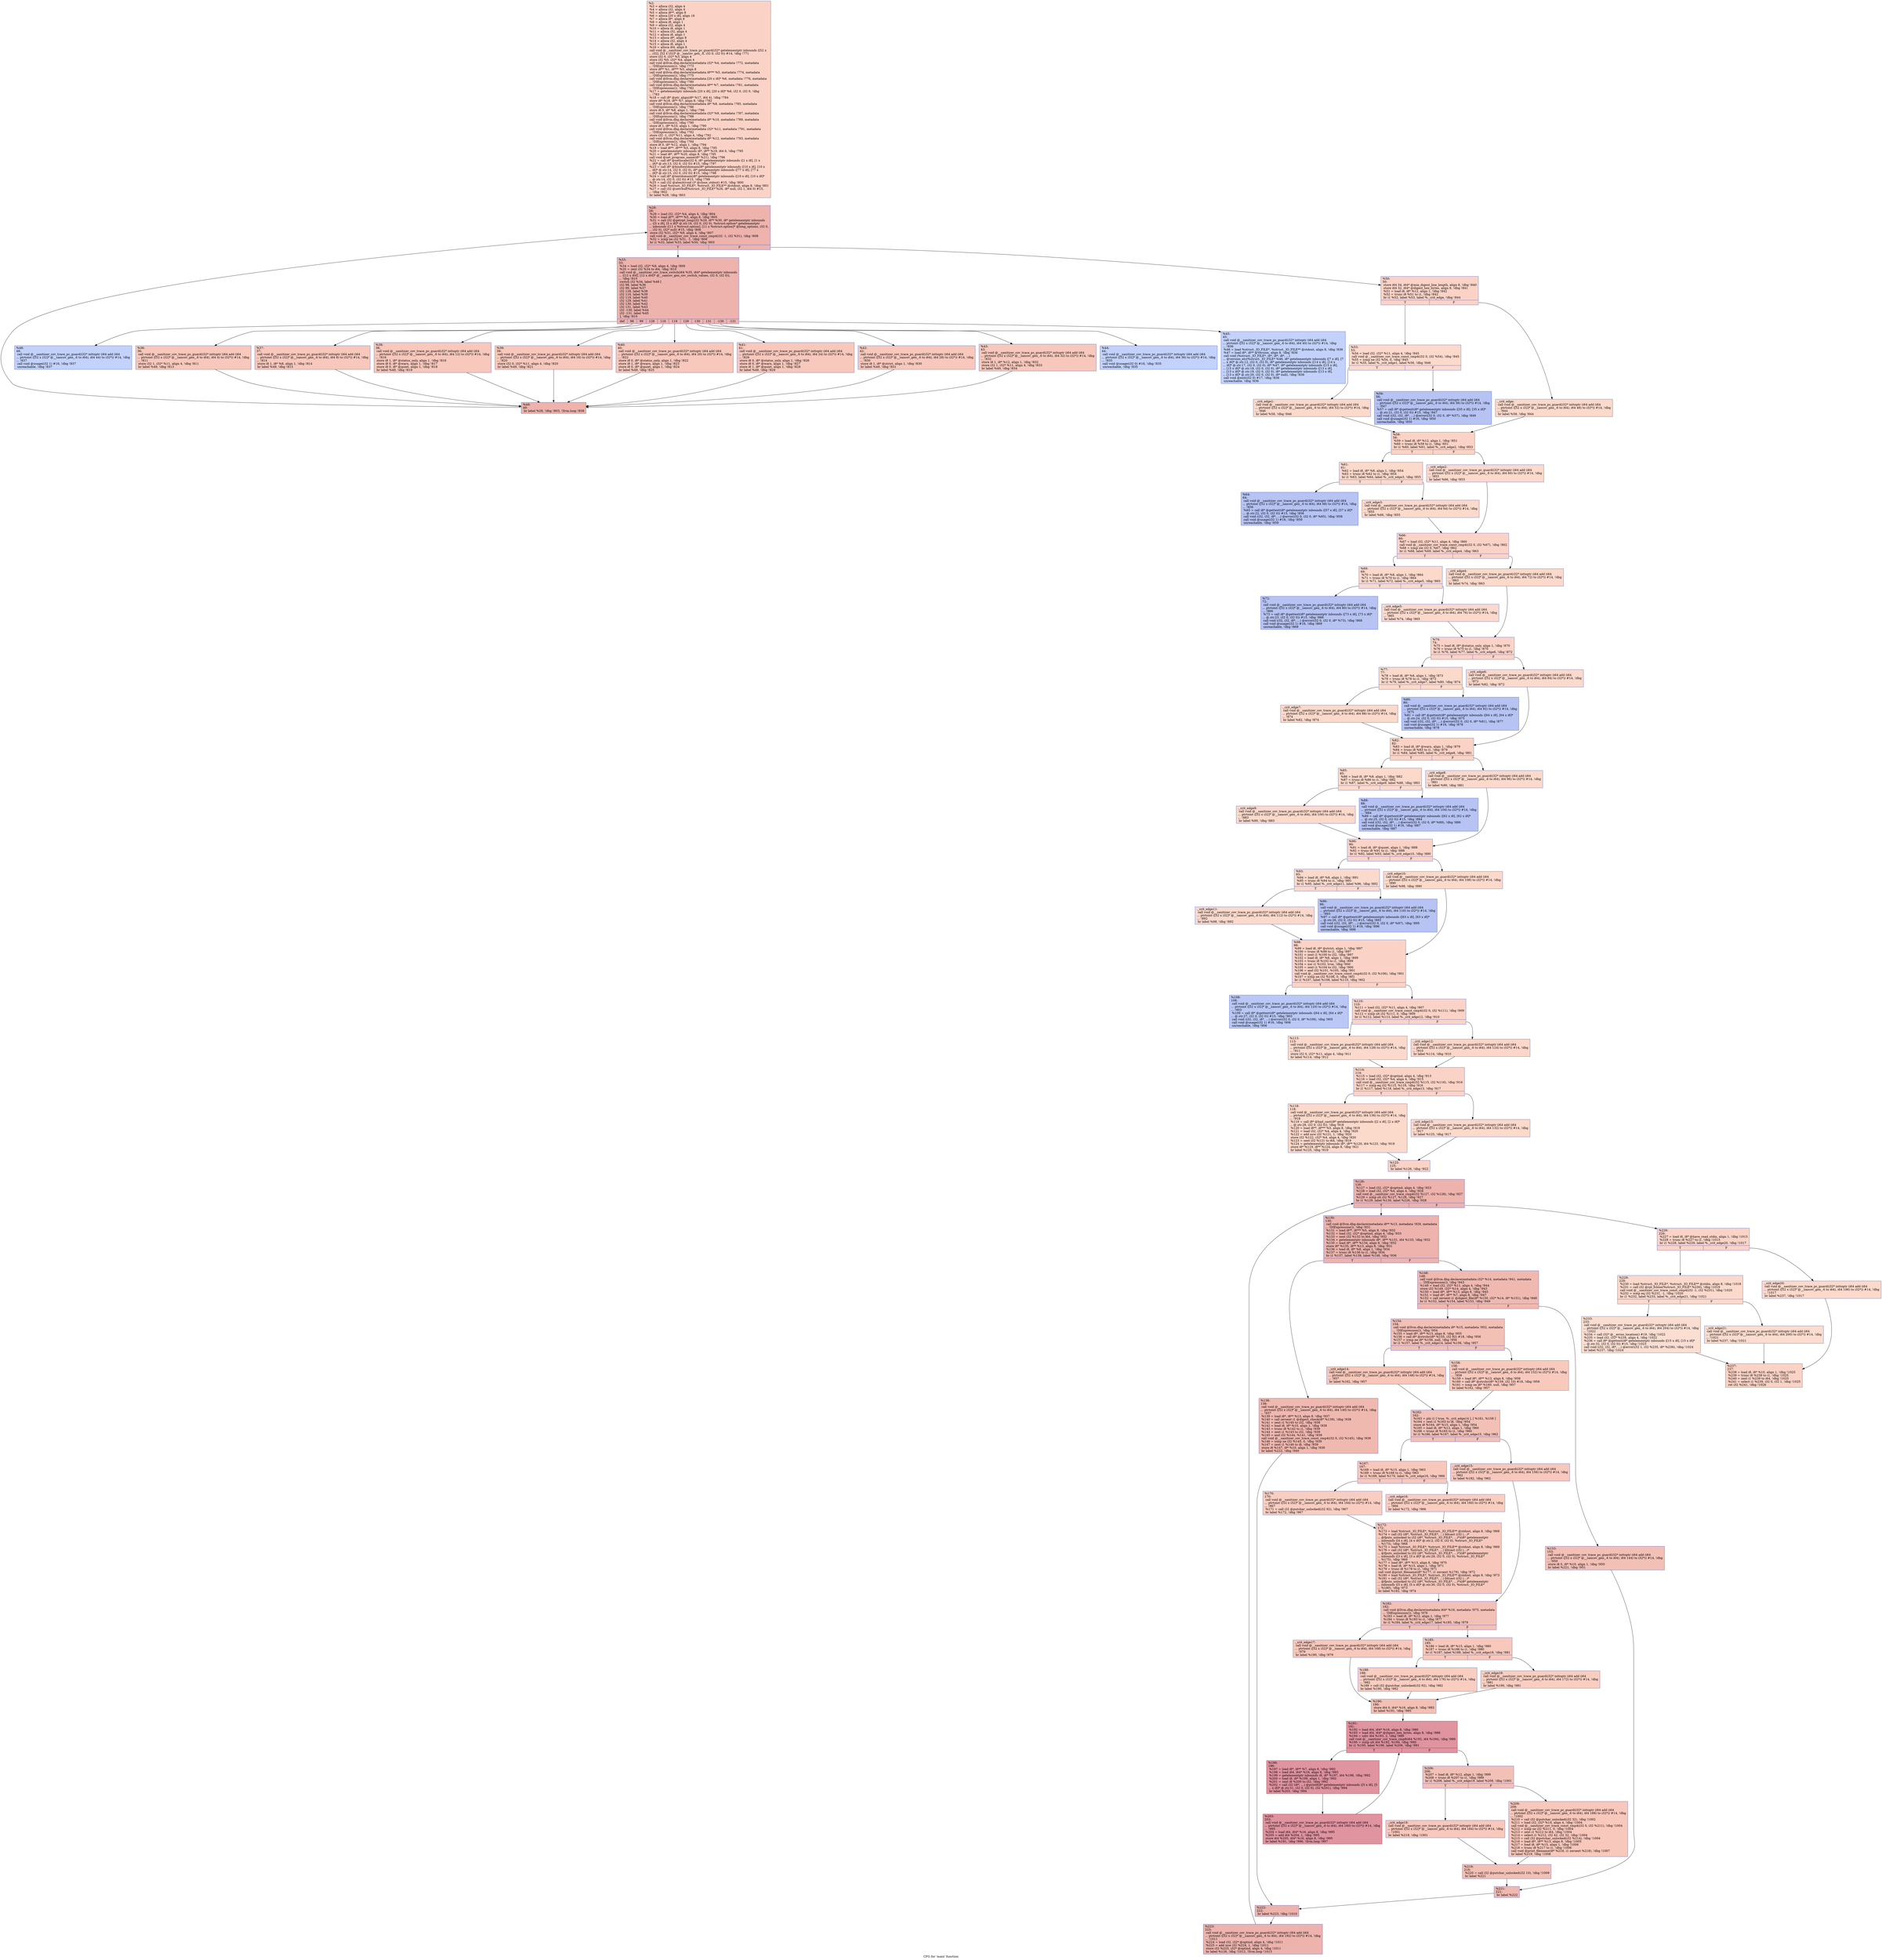 digraph "CFG for 'main' function" {
	label="CFG for 'main' function";

	Node0x55555569ff10 [shape=record,color="#3d50c3ff", style=filled, fillcolor="#f59c7d70",label="{%2:\l  %3 = alloca i32, align 4\l  %4 = alloca i32, align 4\l  %5 = alloca i8**, align 8\l  %6 = alloca [20 x i8], align 16\l  %7 = alloca i8*, align 8\l  %8 = alloca i8, align 1\l  %9 = alloca i32, align 4\l  %10 = alloca i8, align 1\l  %11 = alloca i32, align 4\l  %12 = alloca i8, align 1\l  %13 = alloca i8*, align 8\l  %14 = alloca i32, align 4\l  %15 = alloca i8, align 1\l  %16 = alloca i64, align 8\l  call void @__sanitizer_cov_trace_pc_guard(i32* getelementptr inbounds ([52 x\l... i32], [52 x i32]* @__sancov_gen_.6, i32 0, i32 0)) #14, !dbg !771\l  store i32 0, i32* %3, align 4\l  store i32 %0, i32* %4, align 4\l  call void @llvm.dbg.declare(metadata i32* %4, metadata !772, metadata\l... !DIExpression()), !dbg !773\l  store i8** %1, i8*** %5, align 8\l  call void @llvm.dbg.declare(metadata i8*** %5, metadata !774, metadata\l... !DIExpression()), !dbg !775\l  call void @llvm.dbg.declare(metadata [20 x i8]* %6, metadata !776, metadata\l... !DIExpression()), !dbg !780\l  call void @llvm.dbg.declare(metadata i8** %7, metadata !781, metadata\l... !DIExpression()), !dbg !782\l  %17 = getelementptr inbounds [20 x i8], [20 x i8]* %6, i32 0, i32 0, !dbg\l... !783\l  %18 = call i8* @ptr_align(i8* %17, i64 4), !dbg !784\l  store i8* %18, i8** %7, align 8, !dbg !782\l  call void @llvm.dbg.declare(metadata i8* %8, metadata !785, metadata\l... !DIExpression()), !dbg !786\l  store i8 0, i8* %8, align 1, !dbg !786\l  call void @llvm.dbg.declare(metadata i32* %9, metadata !787, metadata\l... !DIExpression()), !dbg !788\l  call void @llvm.dbg.declare(metadata i8* %10, metadata !789, metadata\l... !DIExpression()), !dbg !790\l  store i8 1, i8* %10, align 1, !dbg !790\l  call void @llvm.dbg.declare(metadata i32* %11, metadata !791, metadata\l... !DIExpression()), !dbg !792\l  store i32 -1, i32* %11, align 4, !dbg !792\l  call void @llvm.dbg.declare(metadata i8* %12, metadata !793, metadata\l... !DIExpression()), !dbg !794\l  store i8 0, i8* %12, align 1, !dbg !794\l  %19 = load i8**, i8*** %5, align 8, !dbg !795\l  %20 = getelementptr inbounds i8*, i8** %19, i64 0, !dbg !795\l  %21 = load i8*, i8** %20, align 8, !dbg !795\l  call void @set_program_name(i8* %21), !dbg !796\l  %22 = call i8* @setlocale(i32 6, i8* getelementptr inbounds ([1 x i8], [1 x\l... i8]* @.str.13, i32 0, i32 0)) #15, !dbg !797\l  %23 = call i8* @bindtextdomain(i8* getelementptr inbounds ([10 x i8], [10 x\l... i8]* @.str.14, i32 0, i32 0), i8* getelementptr inbounds ([77 x i8], [77 x\l... i8]* @.str.15, i32 0, i32 0)) #15, !dbg !798\l  %24 = call i8* @textdomain(i8* getelementptr inbounds ([10 x i8], [10 x i8]*\l... @.str.14, i32 0, i32 0)) #15, !dbg !799\l  %25 = call i32 @atexit(void ()* @close_stdout) #15, !dbg !800\l  %26 = load %struct._IO_FILE*, %struct._IO_FILE** @stdout, align 8, !dbg !801\l  %27 = call i32 @setvbuf(%struct._IO_FILE* %26, i8* null, i32 1, i64 0) #15,\l... !dbg !802\l  br label %28, !dbg !803\l}"];
	Node0x55555569ff10 -> Node0x5555556a0470;
	Node0x5555556a0470 [shape=record,color="#3d50c3ff", style=filled, fillcolor="#d6524470",label="{%28:\l28:                                               \l  %29 = load i32, i32* %4, align 4, !dbg !804\l  %30 = load i8**, i8*** %5, align 8, !dbg !805\l  %31 = call i32 @getopt_long(i32 %29, i8** %30, i8* getelementptr inbounds\l... ([5 x i8], [5 x i8]* @.str.16, i32 0, i32 0), %struct.option* getelementptr\l... inbounds ([11 x %struct.option], [11 x %struct.option]* @long_options, i32 0,\l... i32 0), i32* null) #15, !dbg !806\l  store i32 %31, i32* %9, align 4, !dbg !807\l  call void @__sanitizer_cov_trace_const_cmp4(i32 -1, i32 %31), !dbg !808\l  %32 = icmp ne i32 %31, -1, !dbg !808\l  br i1 %32, label %33, label %50, !dbg !803\l|{<s0>T|<s1>F}}"];
	Node0x5555556a0470:s0 -> Node0x5555556a04c0;
	Node0x5555556a0470:s1 -> Node0x5555556a08d0;
	Node0x5555556a04c0 [shape=record,color="#3d50c3ff", style=filled, fillcolor="#d6524470",label="{%33:\l33:                                               \l  %34 = load i32, i32* %9, align 4, !dbg !809\l  %35 = zext i32 %34 to i64, !dbg !810\l  call void @__sanitizer_cov_trace_switch(i64 %35, i64* getelementptr inbounds\l... ([12 x i64], [12 x i64]* @__sancov_gen_cov_switch_values, i32 0, i32 0)),\l... !dbg !810\l  switch i32 %34, label %48 [\l    i32 98, label %36\l    i32 99, label %37\l    i32 128, label %38\l    i32 116, label %39\l    i32 119, label %40\l    i32 129, label %41\l    i32 130, label %42\l    i32 131, label %43\l    i32 -130, label %44\l    i32 -131, label %45\l  ], !dbg !810\l|{<s0>def|<s1>98|<s2>99|<s3>128|<s4>116|<s5>119|<s6>129|<s7>130|<s8>131|<s9>-130|<s10>-131}}"];
	Node0x5555556a04c0:s0 -> Node0x5555556a0830;
	Node0x5555556a04c0:s1 -> Node0x5555556a0510;
	Node0x5555556a04c0:s2 -> Node0x5555556a0560;
	Node0x5555556a04c0:s3 -> Node0x5555556a05b0;
	Node0x5555556a04c0:s4 -> Node0x5555556a0600;
	Node0x5555556a04c0:s5 -> Node0x5555556a0650;
	Node0x5555556a04c0:s6 -> Node0x5555556a06a0;
	Node0x5555556a04c0:s7 -> Node0x5555556a06f0;
	Node0x5555556a04c0:s8 -> Node0x5555556a0740;
	Node0x5555556a04c0:s9 -> Node0x5555556a0790;
	Node0x5555556a04c0:s10 -> Node0x5555556a07e0;
	Node0x5555556a0510 [shape=record,color="#3d50c3ff", style=filled, fillcolor="#ed836670",label="{%36:\l36:                                               \l  call void @__sanitizer_cov_trace_pc_guard(i32* inttoptr (i64 add (i64\l... ptrtoint ([52 x i32]* @__sancov_gen_.6 to i64), i64 4) to i32*)) #14, !dbg\l... !811\l  store i32 1, i32* %11, align 4, !dbg !811\l  br label %49, !dbg !813\l}"];
	Node0x5555556a0510 -> Node0x5555556a0880;
	Node0x5555556a0560 [shape=record,color="#3d50c3ff", style=filled, fillcolor="#ed836670",label="{%37:\l37:                                               \l  call void @__sanitizer_cov_trace_pc_guard(i32* inttoptr (i64 add (i64\l... ptrtoint ([52 x i32]* @__sancov_gen_.6 to i64), i64 8) to i32*)) #14, !dbg\l... !814\l  store i8 1, i8* %8, align 1, !dbg !814\l  br label %49, !dbg !815\l}"];
	Node0x5555556a0560 -> Node0x5555556a0880;
	Node0x5555556a05b0 [shape=record,color="#3d50c3ff", style=filled, fillcolor="#ed836670",label="{%38:\l38:                                               \l  call void @__sanitizer_cov_trace_pc_guard(i32* inttoptr (i64 add (i64\l... ptrtoint ([52 x i32]* @__sancov_gen_.6 to i64), i64 12) to i32*)) #14, !dbg\l... !816\l  store i8 1, i8* @status_only, align 1, !dbg !816\l  store i8 0, i8* @warn, align 1, !dbg !817\l  store i8 0, i8* @quiet, align 1, !dbg !818\l  br label %49, !dbg !819\l}"];
	Node0x5555556a05b0 -> Node0x5555556a0880;
	Node0x5555556a0600 [shape=record,color="#3d50c3ff", style=filled, fillcolor="#ed836670",label="{%39:\l39:                                               \l  call void @__sanitizer_cov_trace_pc_guard(i32* inttoptr (i64 add (i64\l... ptrtoint ([52 x i32]* @__sancov_gen_.6 to i64), i64 16) to i32*)) #14, !dbg\l... !820\l  store i32 0, i32* %11, align 4, !dbg !820\l  br label %49, !dbg !821\l}"];
	Node0x5555556a0600 -> Node0x5555556a0880;
	Node0x5555556a0650 [shape=record,color="#3d50c3ff", style=filled, fillcolor="#ed836670",label="{%40:\l40:                                               \l  call void @__sanitizer_cov_trace_pc_guard(i32* inttoptr (i64 add (i64\l... ptrtoint ([52 x i32]* @__sancov_gen_.6 to i64), i64 20) to i32*)) #14, !dbg\l... !822\l  store i8 0, i8* @status_only, align 1, !dbg !822\l  store i8 1, i8* @warn, align 1, !dbg !823\l  store i8 0, i8* @quiet, align 1, !dbg !824\l  br label %49, !dbg !825\l}"];
	Node0x5555556a0650 -> Node0x5555556a0880;
	Node0x5555556a06a0 [shape=record,color="#3d50c3ff", style=filled, fillcolor="#ed836670",label="{%41:\l41:                                               \l  call void @__sanitizer_cov_trace_pc_guard(i32* inttoptr (i64 add (i64\l... ptrtoint ([52 x i32]* @__sancov_gen_.6 to i64), i64 24) to i32*)) #14, !dbg\l... !826\l  store i8 0, i8* @status_only, align 1, !dbg !826\l  store i8 0, i8* @warn, align 1, !dbg !827\l  store i8 1, i8* @quiet, align 1, !dbg !828\l  br label %49, !dbg !829\l}"];
	Node0x5555556a06a0 -> Node0x5555556a0880;
	Node0x5555556a06f0 [shape=record,color="#3d50c3ff", style=filled, fillcolor="#ed836670",label="{%42:\l42:                                               \l  call void @__sanitizer_cov_trace_pc_guard(i32* inttoptr (i64 add (i64\l... ptrtoint ([52 x i32]* @__sancov_gen_.6 to i64), i64 28) to i32*)) #14, !dbg\l... !830\l  store i8 1, i8* @strict, align 1, !dbg !830\l  br label %49, !dbg !831\l}"];
	Node0x5555556a06f0 -> Node0x5555556a0880;
	Node0x5555556a0740 [shape=record,color="#3d50c3ff", style=filled, fillcolor="#ed836670",label="{%43:\l43:                                               \l  call void @__sanitizer_cov_trace_pc_guard(i32* inttoptr (i64 add (i64\l... ptrtoint ([52 x i32]* @__sancov_gen_.6 to i64), i64 32) to i32*)) #14, !dbg\l... !832\l  store i8 1, i8* %12, align 1, !dbg !832\l  store i32 1, i32* %11, align 4, !dbg !833\l  br label %49, !dbg !834\l}"];
	Node0x5555556a0740 -> Node0x5555556a0880;
	Node0x5555556a0790 [shape=record,color="#3d50c3ff", style=filled, fillcolor="#779af770",label="{%44:\l44:                                               \l  call void @__sanitizer_cov_trace_pc_guard(i32* inttoptr (i64 add (i64\l... ptrtoint ([52 x i32]* @__sancov_gen_.6 to i64), i64 36) to i32*)) #14, !dbg\l... !835\l  call void @usage(i32 0) #16, !dbg !835\l  unreachable, !dbg !835\l}"];
	Node0x5555556a07e0 [shape=record,color="#3d50c3ff", style=filled, fillcolor="#779af770",label="{%45:\l45:                                               \l  call void @__sanitizer_cov_trace_pc_guard(i32* inttoptr (i64 add (i64\l... ptrtoint ([52 x i32]* @__sancov_gen_.6 to i64), i64 40) to i32*)) #14, !dbg\l... !836\l  %46 = load %struct._IO_FILE*, %struct._IO_FILE** @stdout, align 8, !dbg !836\l  %47 = load i8*, i8** @Version, align 8, !dbg !836\l  call void (%struct._IO_FILE*, i8*, i8*, i8*, ...)\l... @version_etc(%struct._IO_FILE* %46, i8* getelementptr inbounds ([7 x i8], [7\l... x i8]* @.str.12, i32 0, i32 0), i8* getelementptr inbounds ([14 x i8], [14 x\l... i8]* @.str.17, i32 0, i32 0), i8* %47, i8* getelementptr inbounds ([15 x i8],\l... [15 x i8]* @.str.18, i32 0, i32 0), i8* getelementptr inbounds ([13 x i8],\l... [13 x i8]* @.str.19, i32 0, i32 0), i8* getelementptr inbounds ([13 x i8],\l... [13 x i8]* @.str.20, i32 0, i32 0), i8* null), !dbg !836\l  call void @exit(i32 0) #17, !dbg !836\l  unreachable, !dbg !836\l}"];
	Node0x5555556a0830 [shape=record,color="#3d50c3ff", style=filled, fillcolor="#779af770",label="{%48:\l48:                                               \l  call void @__sanitizer_cov_trace_pc_guard(i32* inttoptr (i64 add (i64\l... ptrtoint ([52 x i32]* @__sancov_gen_.6 to i64), i64 44) to i32*)) #14, !dbg\l... !837\l  call void @usage(i32 1) #16, !dbg !837\l  unreachable, !dbg !837\l}"];
	Node0x5555556a0880 [shape=record,color="#3d50c3ff", style=filled, fillcolor="#d6524470",label="{%49:\l49:                                               \l  br label %28, !dbg !803, !llvm.loop !838\l}"];
	Node0x5555556a0880 -> Node0x5555556a0470;
	Node0x5555556a08d0 [shape=record,color="#3d50c3ff", style=filled, fillcolor="#f59c7d70",label="{%50:\l50:                                               \l  store i64 34, i64* @min_digest_line_length, align 8, !dbg !840\l  store i64 32, i64* @digest_hex_bytes, align 8, !dbg !841\l  %51 = load i8, i8* %12, align 1, !dbg !842\l  %52 = trunc i8 %51 to i1, !dbg !842\l  br i1 %52, label %53, label %._crit_edge, !dbg !844\l|{<s0>T|<s1>F}}"];
	Node0x5555556a08d0:s0 -> Node0x5555556a0970;
	Node0x5555556a08d0:s1 -> Node0x5555556a0920;
	Node0x5555556a0920 [shape=record,color="#3d50c3ff", style=filled, fillcolor="#f7a88970",label="{._crit_edge:                                      \l  call void @__sanitizer_cov_trace_pc_guard(i32* inttoptr (i64 add (i64\l... ptrtoint ([52 x i32]* @__sancov_gen_.6 to i64), i64 48) to i32*)) #14, !dbg\l... !844\l  br label %58, !dbg !844\l}"];
	Node0x5555556a0920 -> Node0x5555556a0a60;
	Node0x5555556a0970 [shape=record,color="#3d50c3ff", style=filled, fillcolor="#f7a88970",label="{%53:\l53:                                               \l  %54 = load i32, i32* %11, align 4, !dbg !845\l  call void @__sanitizer_cov_trace_const_cmp4(i32 0, i32 %54), !dbg !845\l  %55 = icmp ne i32 %54, 0, !dbg !845\l  br i1 %55, label %._crit_edge1, label %56, !dbg !846\l|{<s0>T|<s1>F}}"];
	Node0x5555556a0970:s0 -> Node0x5555556a09c0;
	Node0x5555556a0970:s1 -> Node0x5555556a0a10;
	Node0x5555556a09c0 [shape=record,color="#3d50c3ff", style=filled, fillcolor="#f7a88970",label="{._crit_edge1:                                     \l  call void @__sanitizer_cov_trace_pc_guard(i32* inttoptr (i64 add (i64\l... ptrtoint ([52 x i32]* @__sancov_gen_.6 to i64), i64 52) to i32*)) #14, !dbg\l... !846\l  br label %58, !dbg !846\l}"];
	Node0x5555556a09c0 -> Node0x5555556a0a60;
	Node0x5555556a0a10 [shape=record,color="#3d50c3ff", style=filled, fillcolor="#5977e370",label="{%56:\l56:                                               \l  call void @__sanitizer_cov_trace_pc_guard(i32* inttoptr (i64 add (i64\l... ptrtoint ([52 x i32]* @__sancov_gen_.6 to i64), i64 56) to i32*)) #14, !dbg\l... !847\l  %57 = call i8* @gettext(i8* getelementptr inbounds ([35 x i8], [35 x i8]*\l... @.str.21, i32 0, i32 0)) #15, !dbg !847\l  call void (i32, i32, i8*, ...) @error(i32 0, i32 0, i8* %57), !dbg !849\l  call void @usage(i32 1) #16, !dbg !850\l  unreachable, !dbg !850\l}"];
	Node0x5555556a0a60 [shape=record,color="#3d50c3ff", style=filled, fillcolor="#f59c7d70",label="{%58:\l58:                                               \l  %59 = load i8, i8* %12, align 1, !dbg !851\l  %60 = trunc i8 %59 to i1, !dbg !851\l  br i1 %60, label %61, label %._crit_edge2, !dbg !853\l|{<s0>T|<s1>F}}"];
	Node0x5555556a0a60:s0 -> Node0x5555556a0b00;
	Node0x5555556a0a60:s1 -> Node0x5555556a0ab0;
	Node0x5555556a0ab0 [shape=record,color="#3d50c3ff", style=filled, fillcolor="#f7a88970",label="{._crit_edge2:                                     \l  call void @__sanitizer_cov_trace_pc_guard(i32* inttoptr (i64 add (i64\l... ptrtoint ([52 x i32]* @__sancov_gen_.6 to i64), i64 60) to i32*)) #14, !dbg\l... !853\l  br label %66, !dbg !853\l}"];
	Node0x5555556a0ab0 -> Node0x5555556a0bf0;
	Node0x5555556a0b00 [shape=record,color="#3d50c3ff", style=filled, fillcolor="#f7a88970",label="{%61:\l61:                                               \l  %62 = load i8, i8* %8, align 1, !dbg !854\l  %63 = trunc i8 %62 to i1, !dbg !854\l  br i1 %63, label %64, label %._crit_edge3, !dbg !855\l|{<s0>T|<s1>F}}"];
	Node0x5555556a0b00:s0 -> Node0x5555556a0ba0;
	Node0x5555556a0b00:s1 -> Node0x5555556a0b50;
	Node0x5555556a0b50 [shape=record,color="#3d50c3ff", style=filled, fillcolor="#f7a88970",label="{._crit_edge3:                                     \l  call void @__sanitizer_cov_trace_pc_guard(i32* inttoptr (i64 add (i64\l... ptrtoint ([52 x i32]* @__sancov_gen_.6 to i64), i64 64) to i32*)) #14, !dbg\l... !855\l  br label %66, !dbg !855\l}"];
	Node0x5555556a0b50 -> Node0x5555556a0bf0;
	Node0x5555556a0ba0 [shape=record,color="#3d50c3ff", style=filled, fillcolor="#5977e370",label="{%64:\l64:                                               \l  call void @__sanitizer_cov_trace_pc_guard(i32* inttoptr (i64 add (i64\l... ptrtoint ([52 x i32]* @__sancov_gen_.6 to i64), i64 68) to i32*)) #14, !dbg\l... !856\l  %65 = call i8* @gettext(i8* getelementptr inbounds ([57 x i8], [57 x i8]*\l... @.str.22, i32 0, i32 0)) #15, !dbg !856\l  call void (i32, i32, i8*, ...) @error(i32 0, i32 0, i8* %65), !dbg !858\l  call void @usage(i32 1) #16, !dbg !859\l  unreachable, !dbg !859\l}"];
	Node0x5555556a0bf0 [shape=record,color="#3d50c3ff", style=filled, fillcolor="#f59c7d70",label="{%66:\l66:                                               \l  %67 = load i32, i32* %11, align 4, !dbg !860\l  call void @__sanitizer_cov_trace_const_cmp4(i32 0, i32 %67), !dbg !862\l  %68 = icmp sle i32 0, %67, !dbg !862\l  br i1 %68, label %69, label %._crit_edge4, !dbg !863\l|{<s0>T|<s1>F}}"];
	Node0x5555556a0bf0:s0 -> Node0x5555556a0c90;
	Node0x5555556a0bf0:s1 -> Node0x5555556a0c40;
	Node0x5555556a0c40 [shape=record,color="#3d50c3ff", style=filled, fillcolor="#f7a88970",label="{._crit_edge4:                                     \l  call void @__sanitizer_cov_trace_pc_guard(i32* inttoptr (i64 add (i64\l... ptrtoint ([52 x i32]* @__sancov_gen_.6 to i64), i64 72) to i32*)) #14, !dbg\l... !863\l  br label %74, !dbg !863\l}"];
	Node0x5555556a0c40 -> Node0x5555556a0d80;
	Node0x5555556a0c90 [shape=record,color="#3d50c3ff", style=filled, fillcolor="#f7a88970",label="{%69:\l69:                                               \l  %70 = load i8, i8* %8, align 1, !dbg !864\l  %71 = trunc i8 %70 to i1, !dbg !864\l  br i1 %71, label %72, label %._crit_edge5, !dbg !865\l|{<s0>T|<s1>F}}"];
	Node0x5555556a0c90:s0 -> Node0x5555556a0d30;
	Node0x5555556a0c90:s1 -> Node0x5555556a0ce0;
	Node0x5555556a0ce0 [shape=record,color="#3d50c3ff", style=filled, fillcolor="#f7a88970",label="{._crit_edge5:                                     \l  call void @__sanitizer_cov_trace_pc_guard(i32* inttoptr (i64 add (i64\l... ptrtoint ([52 x i32]* @__sancov_gen_.6 to i64), i64 76) to i32*)) #14, !dbg\l... !865\l  br label %74, !dbg !865\l}"];
	Node0x5555556a0ce0 -> Node0x5555556a0d80;
	Node0x5555556a0d30 [shape=record,color="#3d50c3ff", style=filled, fillcolor="#5977e370",label="{%72:\l72:                                               \l  call void @__sanitizer_cov_trace_pc_guard(i32* inttoptr (i64 add (i64\l... ptrtoint ([52 x i32]* @__sancov_gen_.6 to i64), i64 80) to i32*)) #14, !dbg\l... !866\l  %73 = call i8* @gettext(i8* getelementptr inbounds ([73 x i8], [73 x i8]*\l... @.str.23, i32 0, i32 0)) #15, !dbg !866\l  call void (i32, i32, i8*, ...) @error(i32 0, i32 0, i8* %73), !dbg !868\l  call void @usage(i32 1) #16, !dbg !869\l  unreachable, !dbg !869\l}"];
	Node0x5555556a0d80 [shape=record,color="#3d50c3ff", style=filled, fillcolor="#f59c7d70",label="{%74:\l74:                                               \l  %75 = load i8, i8* @status_only, align 1, !dbg !870\l  %76 = trunc i8 %75 to i1, !dbg !870\l  br i1 %76, label %77, label %._crit_edge6, !dbg !872\l|{<s0>T|<s1>F}}"];
	Node0x5555556a0d80:s0 -> Node0x5555556a0e20;
	Node0x5555556a0d80:s1 -> Node0x5555556a0dd0;
	Node0x5555556a0dd0 [shape=record,color="#3d50c3ff", style=filled, fillcolor="#f7a88970",label="{._crit_edge6:                                     \l  call void @__sanitizer_cov_trace_pc_guard(i32* inttoptr (i64 add (i64\l... ptrtoint ([52 x i32]* @__sancov_gen_.6 to i64), i64 84) to i32*)) #14, !dbg\l... !872\l  br label %82, !dbg !872\l}"];
	Node0x5555556a0dd0 -> Node0x5555556a0f10;
	Node0x5555556a0e20 [shape=record,color="#3d50c3ff", style=filled, fillcolor="#f7a88970",label="{%77:\l77:                                               \l  %78 = load i8, i8* %8, align 1, !dbg !873\l  %79 = trunc i8 %78 to i1, !dbg !873\l  br i1 %79, label %._crit_edge7, label %80, !dbg !874\l|{<s0>T|<s1>F}}"];
	Node0x5555556a0e20:s0 -> Node0x5555556a0e70;
	Node0x5555556a0e20:s1 -> Node0x5555556a0ec0;
	Node0x5555556a0e70 [shape=record,color="#3d50c3ff", style=filled, fillcolor="#f7a88970",label="{._crit_edge7:                                     \l  call void @__sanitizer_cov_trace_pc_guard(i32* inttoptr (i64 add (i64\l... ptrtoint ([52 x i32]* @__sancov_gen_.6 to i64), i64 88) to i32*)) #14, !dbg\l... !874\l  br label %82, !dbg !874\l}"];
	Node0x5555556a0e70 -> Node0x5555556a0f10;
	Node0x5555556a0ec0 [shape=record,color="#3d50c3ff", style=filled, fillcolor="#5977e370",label="{%80:\l80:                                               \l  call void @__sanitizer_cov_trace_pc_guard(i32* inttoptr (i64 add (i64\l... ptrtoint ([52 x i32]* @__sancov_gen_.6 to i64), i64 92) to i32*)) #14, !dbg\l... !875\l  %81 = call i8* @gettext(i8* getelementptr inbounds ([64 x i8], [64 x i8]*\l... @.str.24, i32 0, i32 0)) #15, !dbg !875\l  call void (i32, i32, i8*, ...) @error(i32 0, i32 0, i8* %81), !dbg !877\l  call void @usage(i32 1) #16, !dbg !878\l  unreachable, !dbg !878\l}"];
	Node0x5555556a0f10 [shape=record,color="#3d50c3ff", style=filled, fillcolor="#f59c7d70",label="{%82:\l82:                                               \l  %83 = load i8, i8* @warn, align 1, !dbg !879\l  %84 = trunc i8 %83 to i1, !dbg !879\l  br i1 %84, label %85, label %._crit_edge8, !dbg !881\l|{<s0>T|<s1>F}}"];
	Node0x5555556a0f10:s0 -> Node0x5555556a0fb0;
	Node0x5555556a0f10:s1 -> Node0x5555556a0f60;
	Node0x5555556a0f60 [shape=record,color="#3d50c3ff", style=filled, fillcolor="#f7a88970",label="{._crit_edge8:                                     \l  call void @__sanitizer_cov_trace_pc_guard(i32* inttoptr (i64 add (i64\l... ptrtoint ([52 x i32]* @__sancov_gen_.6 to i64), i64 96) to i32*)) #14, !dbg\l... !881\l  br label %90, !dbg !881\l}"];
	Node0x5555556a0f60 -> Node0x5555556a10a0;
	Node0x5555556a0fb0 [shape=record,color="#3d50c3ff", style=filled, fillcolor="#f7a88970",label="{%85:\l85:                                               \l  %86 = load i8, i8* %8, align 1, !dbg !882\l  %87 = trunc i8 %86 to i1, !dbg !882\l  br i1 %87, label %._crit_edge9, label %88, !dbg !883\l|{<s0>T|<s1>F}}"];
	Node0x5555556a0fb0:s0 -> Node0x5555556a1000;
	Node0x5555556a0fb0:s1 -> Node0x5555556a1050;
	Node0x5555556a1000 [shape=record,color="#3d50c3ff", style=filled, fillcolor="#f7a88970",label="{._crit_edge9:                                     \l  call void @__sanitizer_cov_trace_pc_guard(i32* inttoptr (i64 add (i64\l... ptrtoint ([52 x i32]* @__sancov_gen_.6 to i64), i64 100) to i32*)) #14, !dbg\l... !883\l  br label %90, !dbg !883\l}"];
	Node0x5555556a1000 -> Node0x5555556a10a0;
	Node0x5555556a1050 [shape=record,color="#3d50c3ff", style=filled, fillcolor="#5977e370",label="{%88:\l88:                                               \l  call void @__sanitizer_cov_trace_pc_guard(i32* inttoptr (i64 add (i64\l... ptrtoint ([52 x i32]* @__sancov_gen_.6 to i64), i64 104) to i32*)) #14, !dbg\l... !884\l  %89 = call i8* @gettext(i8* getelementptr inbounds ([62 x i8], [62 x i8]*\l... @.str.25, i32 0, i32 0)) #15, !dbg !884\l  call void (i32, i32, i8*, ...) @error(i32 0, i32 0, i8* %89), !dbg !886\l  call void @usage(i32 1) #16, !dbg !887\l  unreachable, !dbg !887\l}"];
	Node0x5555556a10a0 [shape=record,color="#3d50c3ff", style=filled, fillcolor="#f59c7d70",label="{%90:\l90:                                               \l  %91 = load i8, i8* @quiet, align 1, !dbg !888\l  %92 = trunc i8 %91 to i1, !dbg !888\l  br i1 %92, label %93, label %._crit_edge10, !dbg !890\l|{<s0>T|<s1>F}}"];
	Node0x5555556a10a0:s0 -> Node0x5555556a1140;
	Node0x5555556a10a0:s1 -> Node0x5555556a10f0;
	Node0x5555556a10f0 [shape=record,color="#3d50c3ff", style=filled, fillcolor="#f7a88970",label="{._crit_edge10:                                    \l  call void @__sanitizer_cov_trace_pc_guard(i32* inttoptr (i64 add (i64\l... ptrtoint ([52 x i32]* @__sancov_gen_.6 to i64), i64 108) to i32*)) #14, !dbg\l... !890\l  br label %98, !dbg !890\l}"];
	Node0x5555556a10f0 -> Node0x5555556a1230;
	Node0x5555556a1140 [shape=record,color="#3d50c3ff", style=filled, fillcolor="#f7a88970",label="{%93:\l93:                                               \l  %94 = load i8, i8* %8, align 1, !dbg !891\l  %95 = trunc i8 %94 to i1, !dbg !891\l  br i1 %95, label %._crit_edge11, label %96, !dbg !892\l|{<s0>T|<s1>F}}"];
	Node0x5555556a1140:s0 -> Node0x5555556a1190;
	Node0x5555556a1140:s1 -> Node0x5555556a11e0;
	Node0x5555556a1190 [shape=record,color="#3d50c3ff", style=filled, fillcolor="#f7a88970",label="{._crit_edge11:                                    \l  call void @__sanitizer_cov_trace_pc_guard(i32* inttoptr (i64 add (i64\l... ptrtoint ([52 x i32]* @__sancov_gen_.6 to i64), i64 112) to i32*)) #14, !dbg\l... !892\l  br label %98, !dbg !892\l}"];
	Node0x5555556a1190 -> Node0x5555556a1230;
	Node0x5555556a11e0 [shape=record,color="#3d50c3ff", style=filled, fillcolor="#5977e370",label="{%96:\l96:                                               \l  call void @__sanitizer_cov_trace_pc_guard(i32* inttoptr (i64 add (i64\l... ptrtoint ([52 x i32]* @__sancov_gen_.6 to i64), i64 116) to i32*)) #14, !dbg\l... !893\l  %97 = call i8* @gettext(i8* getelementptr inbounds ([63 x i8], [63 x i8]*\l... @.str.26, i32 0, i32 0)) #15, !dbg !893\l  call void (i32, i32, i8*, ...) @error(i32 0, i32 0, i8* %97), !dbg !895\l  call void @usage(i32 1) #16, !dbg !896\l  unreachable, !dbg !896\l}"];
	Node0x5555556a1230 [shape=record,color="#3d50c3ff", style=filled, fillcolor="#f59c7d70",label="{%98:\l98:                                               \l  %99 = load i8, i8* @strict, align 1, !dbg !897\l  %100 = trunc i8 %99 to i1, !dbg !897\l  %101 = zext i1 %100 to i32, !dbg !897\l  %102 = load i8, i8* %8, align 1, !dbg !899\l  %103 = trunc i8 %102 to i1, !dbg !899\l  %104 = xor i1 %103, true, !dbg !900\l  %105 = zext i1 %104 to i32, !dbg !900\l  %106 = and i32 %101, %105, !dbg !901\l  call void @__sanitizer_cov_trace_const_cmp4(i32 0, i32 %106), !dbg !901\l  %107 = icmp ne i32 %106, 0, !dbg !901\l  br i1 %107, label %108, label %110, !dbg !902\l|{<s0>T|<s1>F}}"];
	Node0x5555556a1230:s0 -> Node0x5555556a1280;
	Node0x5555556a1230:s1 -> Node0x5555556a12d0;
	Node0x5555556a1280 [shape=record,color="#3d50c3ff", style=filled, fillcolor="#6282ea70",label="{%108:\l108:                                              \l  call void @__sanitizer_cov_trace_pc_guard(i32* inttoptr (i64 add (i64\l... ptrtoint ([52 x i32]* @__sancov_gen_.6 to i64), i64 120) to i32*)) #14, !dbg\l... !903\l  %109 = call i8* @gettext(i8* getelementptr inbounds ([64 x i8], [64 x i8]*\l... @.str.27, i32 0, i32 0)) #15, !dbg !903\l  call void (i32, i32, i8*, ...) @error(i32 0, i32 0, i8* %109), !dbg !905\l  call void @usage(i32 1) #16, !dbg !906\l  unreachable, !dbg !906\l}"];
	Node0x5555556a12d0 [shape=record,color="#3d50c3ff", style=filled, fillcolor="#f59c7d70",label="{%110:\l110:                                              \l  %111 = load i32, i32* %11, align 4, !dbg !907\l  call void @__sanitizer_cov_trace_const_cmp4(i32 0, i32 %111), !dbg !909\l  %112 = icmp slt i32 %111, 0, !dbg !909\l  br i1 %112, label %113, label %._crit_edge12, !dbg !910\l|{<s0>T|<s1>F}}"];
	Node0x5555556a12d0:s0 -> Node0x5555556a1370;
	Node0x5555556a12d0:s1 -> Node0x5555556a1320;
	Node0x5555556a1320 [shape=record,color="#3d50c3ff", style=filled, fillcolor="#f6a38570",label="{._crit_edge12:                                    \l  call void @__sanitizer_cov_trace_pc_guard(i32* inttoptr (i64 add (i64\l... ptrtoint ([52 x i32]* @__sancov_gen_.6 to i64), i64 124) to i32*)) #14, !dbg\l... !910\l  br label %114, !dbg !910\l}"];
	Node0x5555556a1320 -> Node0x5555556a13c0;
	Node0x5555556a1370 [shape=record,color="#3d50c3ff", style=filled, fillcolor="#f7ac8e70",label="{%113:\l113:                                              \l  call void @__sanitizer_cov_trace_pc_guard(i32* inttoptr (i64 add (i64\l... ptrtoint ([52 x i32]* @__sancov_gen_.6 to i64), i64 128) to i32*)) #14, !dbg\l... !911\l  store i32 0, i32* %11, align 4, !dbg !911\l  br label %114, !dbg !912\l}"];
	Node0x5555556a1370 -> Node0x5555556a13c0;
	Node0x5555556a13c0 [shape=record,color="#3d50c3ff", style=filled, fillcolor="#f59c7d70",label="{%114:\l114:                                              \l  %115 = load i32, i32* @optind, align 4, !dbg !913\l  %116 = load i32, i32* %4, align 4, !dbg !915\l  call void @__sanitizer_cov_trace_cmp4(i32 %115, i32 %116), !dbg !916\l  %117 = icmp eq i32 %115, %116, !dbg !916\l  br i1 %117, label %118, label %._crit_edge13, !dbg !917\l|{<s0>T|<s1>F}}"];
	Node0x5555556a13c0:s0 -> Node0x5555556a1460;
	Node0x5555556a13c0:s1 -> Node0x5555556a1410;
	Node0x5555556a1410 [shape=record,color="#3d50c3ff", style=filled, fillcolor="#f7a88970",label="{._crit_edge13:                                    \l  call void @__sanitizer_cov_trace_pc_guard(i32* inttoptr (i64 add (i64\l... ptrtoint ([52 x i32]* @__sancov_gen_.6 to i64), i64 132) to i32*)) #14, !dbg\l... !917\l  br label %125, !dbg !917\l}"];
	Node0x5555556a1410 -> Node0x5555556a14b0;
	Node0x5555556a1460 [shape=record,color="#3d50c3ff", style=filled, fillcolor="#f7a88970",label="{%118:\l118:                                              \l  call void @__sanitizer_cov_trace_pc_guard(i32* inttoptr (i64 add (i64\l... ptrtoint ([52 x i32]* @__sancov_gen_.6 to i64), i64 136) to i32*)) #14, !dbg\l... !918\l  %119 = call i8* @bad_cast(i8* getelementptr inbounds ([2 x i8], [2 x i8]*\l... @.str.28, i32 0, i32 0)), !dbg !918\l  %120 = load i8**, i8*** %5, align 8, !dbg !919\l  %121 = load i32, i32* %4, align 4, !dbg !920\l  %122 = add nsw i32 %121, 1, !dbg !920\l  store i32 %122, i32* %4, align 4, !dbg !920\l  %123 = sext i32 %121 to i64, !dbg !919\l  %124 = getelementptr inbounds i8*, i8** %120, i64 %123, !dbg !919\l  store i8* %119, i8** %124, align 8, !dbg !921\l  br label %125, !dbg !919\l}"];
	Node0x5555556a1460 -> Node0x5555556a14b0;
	Node0x5555556a14b0 [shape=record,color="#3d50c3ff", style=filled, fillcolor="#f59c7d70",label="{%125:\l125:                                              \l  br label %126, !dbg !922\l}"];
	Node0x5555556a14b0 -> Node0x5555556a1500;
	Node0x5555556a1500 [shape=record,color="#3d50c3ff", style=filled, fillcolor="#d6524470",label="{%126:\l126:                                              \l  %127 = load i32, i32* @optind, align 4, !dbg !923\l  %128 = load i32, i32* %4, align 4, !dbg !926\l  call void @__sanitizer_cov_trace_cmp4(i32 %127, i32 %128), !dbg !927\l  %129 = icmp slt i32 %127, %128, !dbg !927\l  br i1 %129, label %130, label %226, !dbg !928\l|{<s0>T|<s1>F}}"];
	Node0x5555556a1500:s0 -> Node0x5555556a1550;
	Node0x5555556a1500:s1 -> Node0x5555556a1e60;
	Node0x5555556a1550 [shape=record,color="#3d50c3ff", style=filled, fillcolor="#d6524470",label="{%130:\l130:                                              \l  call void @llvm.dbg.declare(metadata i8** %13, metadata !929, metadata\l... !DIExpression()), !dbg !931\l  %131 = load i8**, i8*** %5, align 8, !dbg !932\l  %132 = load i32, i32* @optind, align 4, !dbg !933\l  %133 = sext i32 %132 to i64, !dbg !932\l  %134 = getelementptr inbounds i8*, i8** %131, i64 %133, !dbg !932\l  %135 = load i8*, i8** %134, align 8, !dbg !932\l  store i8* %135, i8** %13, align 8, !dbg !931\l  %136 = load i8, i8* %8, align 1, !dbg !934\l  %137 = trunc i8 %136 to i1, !dbg !934\l  br i1 %137, label %138, label %148, !dbg !936\l|{<s0>T|<s1>F}}"];
	Node0x5555556a1550:s0 -> Node0x5555556a15a0;
	Node0x5555556a1550:s1 -> Node0x5555556a15f0;
	Node0x5555556a15a0 [shape=record,color="#3d50c3ff", style=filled, fillcolor="#de614d70",label="{%138:\l138:                                              \l  call void @__sanitizer_cov_trace_pc_guard(i32* inttoptr (i64 add (i64\l... ptrtoint ([52 x i32]* @__sancov_gen_.6 to i64), i64 140) to i32*)) #14, !dbg\l... !937\l  %139 = load i8*, i8** %13, align 8, !dbg !937\l  %140 = call zeroext i1 @digest_check(i8* %139), !dbg !938\l  %141 = zext i1 %140 to i32, !dbg !938\l  %142 = load i8, i8* %10, align 1, !dbg !939\l  %143 = trunc i8 %142 to i1, !dbg !939\l  %144 = zext i1 %143 to i32, !dbg !939\l  %145 = and i32 %144, %141, !dbg !939\l  call void @__sanitizer_cov_trace_const_cmp4(i32 0, i32 %145), !dbg !939\l  %146 = icmp ne i32 %145, 0, !dbg !939\l  %147 = zext i1 %146 to i8, !dbg !939\l  store i8 %147, i8* %10, align 1, !dbg !939\l  br label %222, !dbg !940\l}"];
	Node0x5555556a15a0 -> Node0x5555556a1dc0;
	Node0x5555556a15f0 [shape=record,color="#3d50c3ff", style=filled, fillcolor="#de614d70",label="{%148:\l148:                                              \l  call void @llvm.dbg.declare(metadata i32* %14, metadata !941, metadata\l... !DIExpression()), !dbg !943\l  %149 = load i32, i32* %11, align 4, !dbg !944\l  store i32 %149, i32* %14, align 4, !dbg !943\l  %150 = load i8*, i8** %13, align 8, !dbg !945\l  %151 = load i8*, i8** %7, align 8, !dbg !947\l  %152 = call zeroext i1 @digest_file(i8* %150, i32* %14, i8* %151), !dbg !948\l  br i1 %152, label %154, label %153, !dbg !949\l|{<s0>T|<s1>F}}"];
	Node0x5555556a15f0:s0 -> Node0x5555556a1690;
	Node0x5555556a15f0:s1 -> Node0x5555556a1640;
	Node0x5555556a1640 [shape=record,color="#3d50c3ff", style=filled, fillcolor="#e5705870",label="{%153:\l153:                                              \l  call void @__sanitizer_cov_trace_pc_guard(i32* inttoptr (i64 add (i64\l... ptrtoint ([52 x i32]* @__sancov_gen_.6 to i64), i64 144) to i32*)) #14, !dbg\l... !950\l  store i8 0, i8* %10, align 1, !dbg !950\l  br label %221, !dbg !951\l}"];
	Node0x5555556a1640 -> Node0x5555556a1d70;
	Node0x5555556a1690 [shape=record,color="#3d50c3ff", style=filled, fillcolor="#e5705870",label="{%154:\l154:                                              \l  call void @llvm.dbg.declare(metadata i8* %15, metadata !952, metadata\l... !DIExpression()), !dbg !954\l  %155 = load i8*, i8** %13, align 8, !dbg !955\l  %156 = call i8* @strchr(i8* %155, i32 92) #18, !dbg !956\l  %157 = icmp ne i8* %156, null, !dbg !956\l  br i1 %157, label %._crit_edge14, label %158, !dbg !957\l|{<s0>T|<s1>F}}"];
	Node0x5555556a1690:s0 -> Node0x5555556a16e0;
	Node0x5555556a1690:s1 -> Node0x5555556a1730;
	Node0x5555556a16e0 [shape=record,color="#3d50c3ff", style=filled, fillcolor="#ec7f6370",label="{._crit_edge14:                                    \l  call void @__sanitizer_cov_trace_pc_guard(i32* inttoptr (i64 add (i64\l... ptrtoint ([52 x i32]* @__sancov_gen_.6 to i64), i64 148) to i32*)) #14, !dbg\l... !957\l  br label %162, !dbg !957\l}"];
	Node0x5555556a16e0 -> Node0x5555556a1780;
	Node0x5555556a1730 [shape=record,color="#3d50c3ff", style=filled, fillcolor="#ef886b70",label="{%158:\l158:                                              \l  call void @__sanitizer_cov_trace_pc_guard(i32* inttoptr (i64 add (i64\l... ptrtoint ([52 x i32]* @__sancov_gen_.6 to i64), i64 152) to i32*)) #14, !dbg\l... !958\l  %159 = load i8*, i8** %13, align 8, !dbg !958\l  %160 = call i8* @strchr(i8* %159, i32 10) #18, !dbg !959\l  %161 = icmp ne i8* %160, null, !dbg !957\l  br label %162, !dbg !957\l}"];
	Node0x5555556a1730 -> Node0x5555556a1780;
	Node0x5555556a1780 [shape=record,color="#3d50c3ff", style=filled, fillcolor="#e5705870",label="{%162:\l162:                                              \l  %163 = phi i1 [ true, %._crit_edge14 ], [ %161, %158 ]\l  %164 = zext i1 %163 to i8, !dbg !954\l  store i8 %164, i8* %15, align 1, !dbg !954\l  %165 = load i8, i8* %12, align 1, !dbg !960\l  %166 = trunc i8 %165 to i1, !dbg !960\l  br i1 %166, label %167, label %._crit_edge15, !dbg !962\l|{<s0>T|<s1>F}}"];
	Node0x5555556a1780:s0 -> Node0x5555556a1820;
	Node0x5555556a1780:s1 -> Node0x5555556a17d0;
	Node0x5555556a17d0 [shape=record,color="#3d50c3ff", style=filled, fillcolor="#ed836670",label="{._crit_edge15:                                    \l  call void @__sanitizer_cov_trace_pc_guard(i32* inttoptr (i64 add (i64\l... ptrtoint ([52 x i32]* @__sancov_gen_.6 to i64), i64 156) to i32*)) #14, !dbg\l... !962\l  br label %182, !dbg !962\l}"];
	Node0x5555556a17d0 -> Node0x5555556a1960;
	Node0x5555556a1820 [shape=record,color="#3d50c3ff", style=filled, fillcolor="#ed836670",label="{%167:\l167:                                              \l  %168 = load i8, i8* %15, align 1, !dbg !963\l  %169 = trunc i8 %168 to i1, !dbg !963\l  br i1 %169, label %170, label %._crit_edge16, !dbg !966\l|{<s0>T|<s1>F}}"];
	Node0x5555556a1820:s0 -> Node0x5555556a18c0;
	Node0x5555556a1820:s1 -> Node0x5555556a1870;
	Node0x5555556a1870 [shape=record,color="#3d50c3ff", style=filled, fillcolor="#f2907270",label="{._crit_edge16:                                    \l  call void @__sanitizer_cov_trace_pc_guard(i32* inttoptr (i64 add (i64\l... ptrtoint ([52 x i32]* @__sancov_gen_.6 to i64), i64 160) to i32*)) #14, !dbg\l... !966\l  br label %172, !dbg !966\l}"];
	Node0x5555556a1870 -> Node0x5555556a1910;
	Node0x5555556a18c0 [shape=record,color="#3d50c3ff", style=filled, fillcolor="#f2907270",label="{%170:\l170:                                              \l  call void @__sanitizer_cov_trace_pc_guard(i32* inttoptr (i64 add (i64\l... ptrtoint ([52 x i32]* @__sancov_gen_.6 to i64), i64 164) to i32*)) #14, !dbg\l... !967\l  %171 = call i32 @putchar_unlocked(i32 92), !dbg !967\l  br label %172, !dbg !967\l}"];
	Node0x5555556a18c0 -> Node0x5555556a1910;
	Node0x5555556a1910 [shape=record,color="#3d50c3ff", style=filled, fillcolor="#ed836670",label="{%172:\l172:                                              \l  %173 = load %struct._IO_FILE*, %struct._IO_FILE** @stdout, align 8, !dbg !968\l  %174 = call i32 (i8*, %struct._IO_FILE*, ...) bitcast (i32 (...)*\l... @fputs_unlocked to i32 (i8*, %struct._IO_FILE*, ...)*)(i8* getelementptr\l... inbounds ([4 x i8], [4 x i8]* @.str.2, i32 0, i32 0), %struct._IO_FILE*\l... %173), !dbg !968\l  %175 = load %struct._IO_FILE*, %struct._IO_FILE** @stdout, align 8, !dbg !969\l  %176 = call i32 (i8*, %struct._IO_FILE*, ...) bitcast (i32 (...)*\l... @fputs_unlocked to i32 (i8*, %struct._IO_FILE*, ...)*)(i8* getelementptr\l... inbounds ([3 x i8], [3 x i8]* @.str.29, i32 0, i32 0), %struct._IO_FILE*\l... %175), !dbg !969\l  %177 = load i8*, i8** %13, align 8, !dbg !970\l  %178 = load i8, i8* %15, align 1, !dbg !971\l  %179 = trunc i8 %178 to i1, !dbg !971\l  call void @print_filename(i8* %177, i1 zeroext %179), !dbg !972\l  %180 = load %struct._IO_FILE*, %struct._IO_FILE** @stdout, align 8, !dbg !973\l  %181 = call i32 (i8*, %struct._IO_FILE*, ...) bitcast (i32 (...)*\l... @fputs_unlocked to i32 (i8*, %struct._IO_FILE*, ...)*)(i8* getelementptr\l... inbounds ([5 x i8], [5 x i8]* @.str.30, i32 0, i32 0), %struct._IO_FILE*\l... %180), !dbg !973\l  br label %182, !dbg !974\l}"];
	Node0x5555556a1910 -> Node0x5555556a1960;
	Node0x5555556a1960 [shape=record,color="#3d50c3ff", style=filled, fillcolor="#e5705870",label="{%182:\l182:                                              \l  call void @llvm.dbg.declare(metadata i64* %16, metadata !975, metadata\l... !DIExpression()), !dbg !976\l  %183 = load i8, i8* %12, align 1, !dbg !977\l  %184 = trunc i8 %183 to i1, !dbg !977\l  br i1 %184, label %._crit_edge17, label %185, !dbg !979\l|{<s0>T|<s1>F}}"];
	Node0x5555556a1960:s0 -> Node0x5555556a19b0;
	Node0x5555556a1960:s1 -> Node0x5555556a1a00;
	Node0x5555556a19b0 [shape=record,color="#3d50c3ff", style=filled, fillcolor="#ed836670",label="{._crit_edge17:                                    \l  call void @__sanitizer_cov_trace_pc_guard(i32* inttoptr (i64 add (i64\l... ptrtoint ([52 x i32]* @__sancov_gen_.6 to i64), i64 168) to i32*)) #14, !dbg\l... !979\l  br label %190, !dbg !979\l}"];
	Node0x5555556a19b0 -> Node0x5555556a1af0;
	Node0x5555556a1a00 [shape=record,color="#3d50c3ff", style=filled, fillcolor="#ed836670",label="{%185:\l185:                                              \l  %186 = load i8, i8* %15, align 1, !dbg !980\l  %187 = trunc i8 %186 to i1, !dbg !980\l  br i1 %187, label %188, label %._crit_edge18, !dbg !981\l|{<s0>T|<s1>F}}"];
	Node0x5555556a1a00:s0 -> Node0x5555556a1aa0;
	Node0x5555556a1a00:s1 -> Node0x5555556a1a50;
	Node0x5555556a1a50 [shape=record,color="#3d50c3ff", style=filled, fillcolor="#f2907270",label="{._crit_edge18:                                    \l  call void @__sanitizer_cov_trace_pc_guard(i32* inttoptr (i64 add (i64\l... ptrtoint ([52 x i32]* @__sancov_gen_.6 to i64), i64 172) to i32*)) #14, !dbg\l... !981\l  br label %190, !dbg !981\l}"];
	Node0x5555556a1a50 -> Node0x5555556a1af0;
	Node0x5555556a1aa0 [shape=record,color="#3d50c3ff", style=filled, fillcolor="#f2907270",label="{%188:\l188:                                              \l  call void @__sanitizer_cov_trace_pc_guard(i32* inttoptr (i64 add (i64\l... ptrtoint ([52 x i32]* @__sancov_gen_.6 to i64), i64 176) to i32*)) #14, !dbg\l... !982\l  %189 = call i32 @putchar_unlocked(i32 92), !dbg !982\l  br label %190, !dbg !982\l}"];
	Node0x5555556a1aa0 -> Node0x5555556a1af0;
	Node0x5555556a1af0 [shape=record,color="#3d50c3ff", style=filled, fillcolor="#e5705870",label="{%190:\l190:                                              \l  store i64 0, i64* %16, align 8, !dbg !983\l  br label %191, !dbg !985\l}"];
	Node0x5555556a1af0 -> Node0x5555556a1b40;
	Node0x5555556a1b40 [shape=record,color="#b70d28ff", style=filled, fillcolor="#b70d2870",label="{%191:\l191:                                              \l  %192 = load i64, i64* %16, align 8, !dbg !986\l  %193 = load i64, i64* @digest_hex_bytes, align 8, !dbg !988\l  %194 = udiv i64 %193, 2, !dbg !989\l  call void @__sanitizer_cov_trace_cmp8(i64 %192, i64 %194), !dbg !990\l  %195 = icmp ult i64 %192, %194, !dbg !990\l  br i1 %195, label %196, label %206, !dbg !991\l|{<s0>T|<s1>F}}"];
	Node0x5555556a1b40:s0 -> Node0x5555556a1b90;
	Node0x5555556a1b40:s1 -> Node0x5555556a1c30;
	Node0x5555556a1b90 [shape=record,color="#b70d28ff", style=filled, fillcolor="#b70d2870",label="{%196:\l196:                                              \l  %197 = load i8*, i8** %7, align 8, !dbg !992\l  %198 = load i64, i64* %16, align 8, !dbg !993\l  %199 = getelementptr inbounds i8, i8* %197, i64 %198, !dbg !992\l  %200 = load i8, i8* %199, align 1, !dbg !992\l  %201 = zext i8 %200 to i32, !dbg !992\l  %202 = call i32 (i8*, ...) @printf(i8* getelementptr inbounds ([5 x i8], [5\l... x i8]* @.str.31, i32 0, i32 0), i32 %201), !dbg !994\l  br label %203, !dbg !994\l}"];
	Node0x5555556a1b90 -> Node0x5555556a1be0;
	Node0x5555556a1be0 [shape=record,color="#b70d28ff", style=filled, fillcolor="#b70d2870",label="{%203:\l203:                                              \l  call void @__sanitizer_cov_trace_pc_guard(i32* inttoptr (i64 add (i64\l... ptrtoint ([52 x i32]* @__sancov_gen_.6 to i64), i64 180) to i32*)) #14, !dbg\l... !995\l  %204 = load i64, i64* %16, align 8, !dbg !995\l  %205 = add i64 %204, 1, !dbg !995\l  store i64 %205, i64* %16, align 8, !dbg !995\l  br label %191, !dbg !996, !llvm.loop !997\l}"];
	Node0x5555556a1be0 -> Node0x5555556a1b40;
	Node0x5555556a1c30 [shape=record,color="#3d50c3ff", style=filled, fillcolor="#e5705870",label="{%206:\l206:                                              \l  %207 = load i8, i8* %12, align 1, !dbg !999\l  %208 = trunc i8 %207 to i1, !dbg !999\l  br i1 %208, label %._crit_edge19, label %209, !dbg !1001\l|{<s0>T|<s1>F}}"];
	Node0x5555556a1c30:s0 -> Node0x5555556a1c80;
	Node0x5555556a1c30:s1 -> Node0x5555556a1cd0;
	Node0x5555556a1c80 [shape=record,color="#3d50c3ff", style=filled, fillcolor="#ed836670",label="{._crit_edge19:                                    \l  call void @__sanitizer_cov_trace_pc_guard(i32* inttoptr (i64 add (i64\l... ptrtoint ([52 x i32]* @__sancov_gen_.6 to i64), i64 184) to i32*)) #14, !dbg\l... !1001\l  br label %219, !dbg !1001\l}"];
	Node0x5555556a1c80 -> Node0x5555556a1d20;
	Node0x5555556a1cd0 [shape=record,color="#3d50c3ff", style=filled, fillcolor="#ed836670",label="{%209:\l209:                                              \l  call void @__sanitizer_cov_trace_pc_guard(i32* inttoptr (i64 add (i64\l... ptrtoint ([52 x i32]* @__sancov_gen_.6 to i64), i64 188) to i32*)) #14, !dbg\l... !1002\l  %210 = call i32 @putchar_unlocked(i32 32), !dbg !1002\l  %211 = load i32, i32* %14, align 4, !dbg !1004\l  call void @__sanitizer_cov_trace_const_cmp4(i32 0, i32 %211), !dbg !1004\l  %212 = icmp ne i32 %211, 0, !dbg !1004\l  %213 = zext i1 %212 to i64, !dbg !1004\l  %214 = select i1 %212, i32 42, i32 32, !dbg !1004\l  %215 = call i32 @putchar_unlocked(i32 %214), !dbg !1004\l  %216 = load i8*, i8** %13, align 8, !dbg !1005\l  %217 = load i8, i8* %15, align 1, !dbg !1006\l  %218 = trunc i8 %217 to i1, !dbg !1006\l  call void @print_filename(i8* %216, i1 zeroext %218), !dbg !1007\l  br label %219, !dbg !1008\l}"];
	Node0x5555556a1cd0 -> Node0x5555556a1d20;
	Node0x5555556a1d20 [shape=record,color="#3d50c3ff", style=filled, fillcolor="#e5705870",label="{%219:\l219:                                              \l  %220 = call i32 @putchar_unlocked(i32 10), !dbg !1009\l  br label %221\l}"];
	Node0x5555556a1d20 -> Node0x5555556a1d70;
	Node0x5555556a1d70 [shape=record,color="#3d50c3ff", style=filled, fillcolor="#de614d70",label="{%221:\l221:                                              \l  br label %222\l}"];
	Node0x5555556a1d70 -> Node0x5555556a1dc0;
	Node0x5555556a1dc0 [shape=record,color="#3d50c3ff", style=filled, fillcolor="#d6524470",label="{%222:\l222:                                              \l  br label %223, !dbg !1010\l}"];
	Node0x5555556a1dc0 -> Node0x5555556a1e10;
	Node0x5555556a1e10 [shape=record,color="#3d50c3ff", style=filled, fillcolor="#d6524470",label="{%223:\l223:                                              \l  call void @__sanitizer_cov_trace_pc_guard(i32* inttoptr (i64 add (i64\l... ptrtoint ([52 x i32]* @__sancov_gen_.6 to i64), i64 192) to i32*)) #14, !dbg\l... !1011\l  %224 = load i32, i32* @optind, align 4, !dbg !1011\l  %225 = add nsw i32 %224, 1, !dbg !1011\l  store i32 %225, i32* @optind, align 4, !dbg !1011\l  br label %126, !dbg !1012, !llvm.loop !1013\l}"];
	Node0x5555556a1e10 -> Node0x5555556a1500;
	Node0x5555556a1e60 [shape=record,color="#3d50c3ff", style=filled, fillcolor="#f59c7d70",label="{%226:\l226:                                              \l  %227 = load i8, i8* @have_read_stdin, align 1, !dbg !1015\l  %228 = trunc i8 %227 to i1, !dbg !1015\l  br i1 %228, label %229, label %._crit_edge20, !dbg !1017\l|{<s0>T|<s1>F}}"];
	Node0x5555556a1e60:s0 -> Node0x5555556a1f00;
	Node0x5555556a1e60:s1 -> Node0x5555556a1eb0;
	Node0x5555556a1eb0 [shape=record,color="#3d50c3ff", style=filled, fillcolor="#f7a88970",label="{._crit_edge20:                                    \l  call void @__sanitizer_cov_trace_pc_guard(i32* inttoptr (i64 add (i64\l... ptrtoint ([52 x i32]* @__sancov_gen_.6 to i64), i64 196) to i32*)) #14, !dbg\l... !1017\l  br label %237, !dbg !1017\l}"];
	Node0x5555556a1eb0 -> Node0x5555556a1ff0;
	Node0x5555556a1f00 [shape=record,color="#3d50c3ff", style=filled, fillcolor="#f7a88970",label="{%229:\l229:                                              \l  %230 = load %struct._IO_FILE*, %struct._IO_FILE** @stdin, align 8, !dbg !1018\l  %231 = call i32 @rpl_fclose(%struct._IO_FILE* %230), !dbg !1019\l  call void @__sanitizer_cov_trace_const_cmp4(i32 -1, i32 %231), !dbg !1020\l  %232 = icmp eq i32 %231, -1, !dbg !1020\l  br i1 %232, label %233, label %._crit_edge21, !dbg !1021\l|{<s0>T|<s1>F}}"];
	Node0x5555556a1f00:s0 -> Node0x5555556a1fa0;
	Node0x5555556a1f00:s1 -> Node0x5555556a1f50;
	Node0x5555556a1f50 [shape=record,color="#3d50c3ff", style=filled, fillcolor="#f7af9170",label="{._crit_edge21:                                    \l  call void @__sanitizer_cov_trace_pc_guard(i32* inttoptr (i64 add (i64\l... ptrtoint ([52 x i32]* @__sancov_gen_.6 to i64), i64 200) to i32*)) #14, !dbg\l... !1021\l  br label %237, !dbg !1021\l}"];
	Node0x5555556a1f50 -> Node0x5555556a1ff0;
	Node0x5555556a1fa0 [shape=record,color="#3d50c3ff", style=filled, fillcolor="#f7b59970",label="{%233:\l233:                                              \l  call void @__sanitizer_cov_trace_pc_guard(i32* inttoptr (i64 add (i64\l... ptrtoint ([52 x i32]* @__sancov_gen_.6 to i64), i64 204) to i32*)) #14, !dbg\l... !1022\l  %234 = call i32* @__errno_location() #19, !dbg !1022\l  %235 = load i32, i32* %234, align 4, !dbg !1022\l  %236 = call i8* @gettext(i8* getelementptr inbounds ([15 x i8], [15 x i8]*\l... @.str.32, i32 0, i32 0)) #15, !dbg !1023\l  call void (i32, i32, i8*, ...) @error(i32 1, i32 %235, i8* %236), !dbg !1024\l  br label %237, !dbg !1024\l}"];
	Node0x5555556a1fa0 -> Node0x5555556a1ff0;
	Node0x5555556a1ff0 [shape=record,color="#3d50c3ff", style=filled, fillcolor="#f59c7d70",label="{%237:\l237:                                              \l  %238 = load i8, i8* %10, align 1, !dbg !1025\l  %239 = trunc i8 %238 to i1, !dbg !1025\l  %240 = zext i1 %239 to i64, !dbg !1025\l  %241 = select i1 %239, i32 0, i32 1, !dbg !1025\l  ret i32 %241, !dbg !1026\l}"];
}
